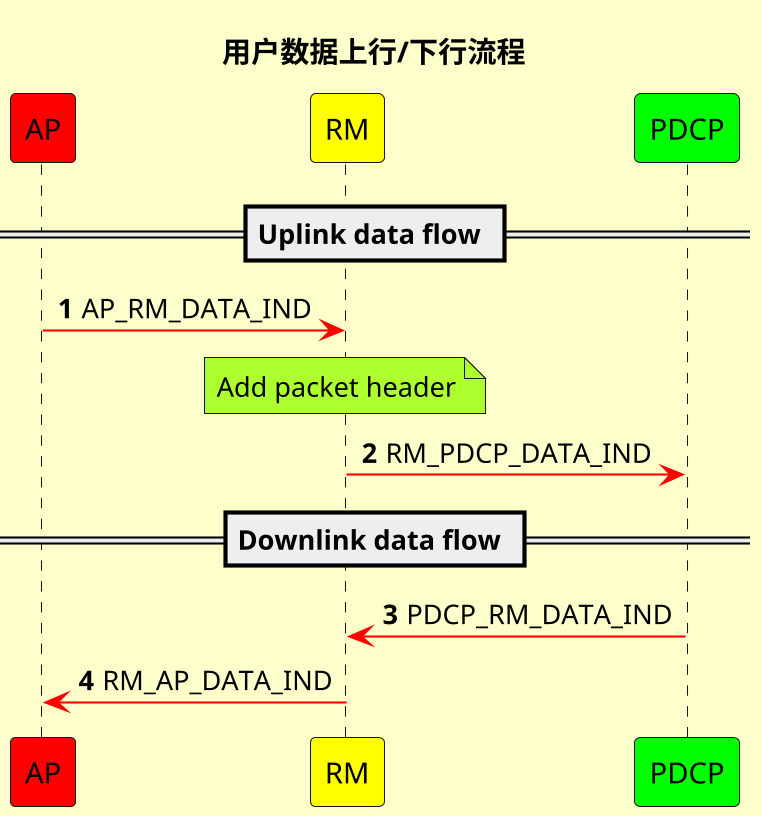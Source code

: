 @startuml 用户数据上行/下行流程
skinparam BackgroundColor business
skinparam NoteBackgroundColor lightblue
skinparam NoteBackgroundColor greenyellow
skinparam ParticipantBackgroundColor lime
skinparam Handwritten false
skinparam ArrowColor red
skinparam dpi 200

/'
skinparam class{
  BackgroundColor business
  ArrowColor red
  NoteBackgroundColor greenblue
  ParticipantBackgroundColor red
  BorderColor #d5d5d5
}
'skinparam StereotypeCBackgroundColor YellowGreen
'/

title 用户数据上行/下行流程
autonumber
participant AP #red
participant RM #yellow
participant PDCP

== Uplink data flow ==
AP->RM:AP_RM_DATA_IND
note over RM: Add packet header
RM->PDCP:RM_PDCP_DATA_IND


== Downlink data flow ==
PDCP->RM:PDCP_RM_DATA_IND
RM->AP:RM_AP_DATA_IND

@enduml